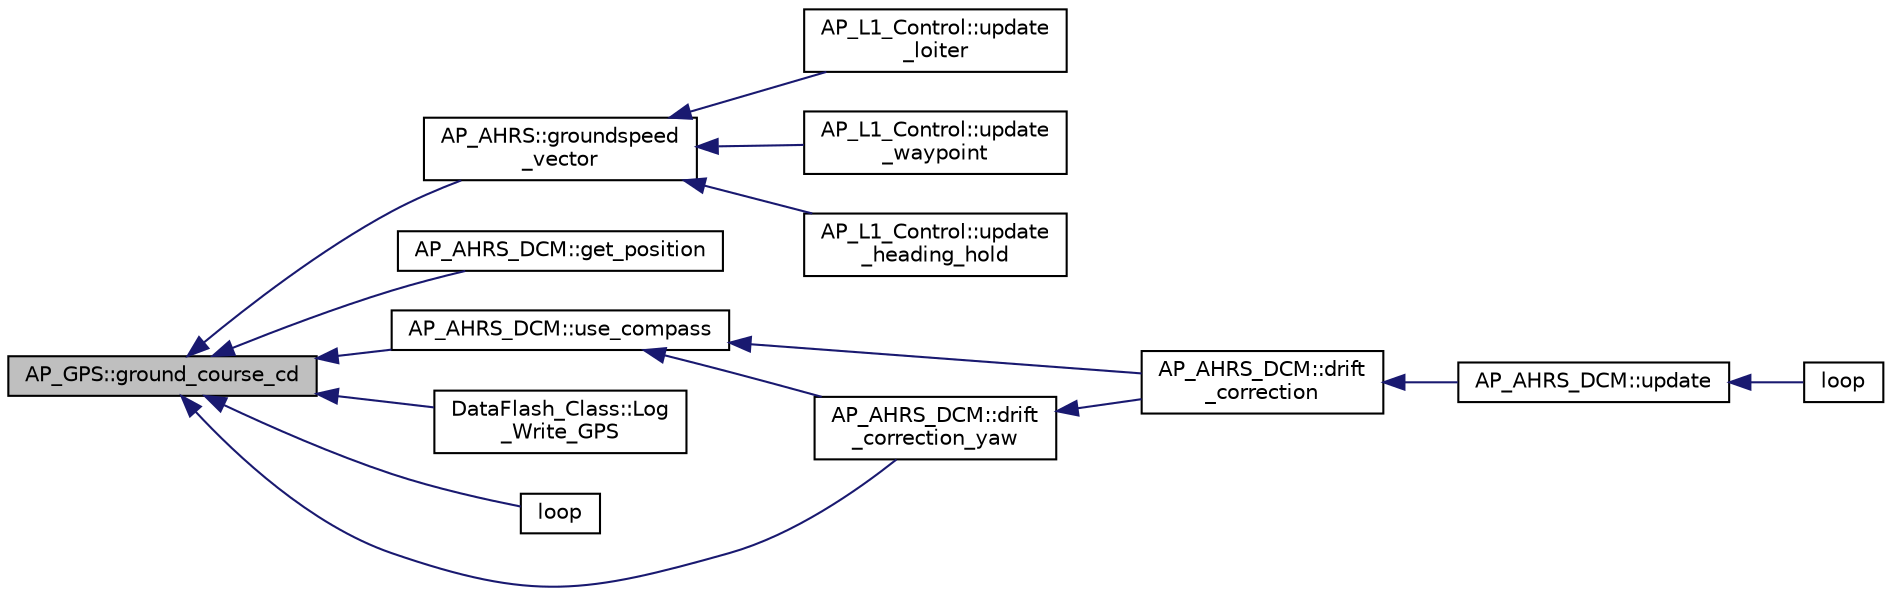 digraph "AP_GPS::ground_course_cd"
{
 // INTERACTIVE_SVG=YES
  edge [fontname="Helvetica",fontsize="10",labelfontname="Helvetica",labelfontsize="10"];
  node [fontname="Helvetica",fontsize="10",shape=record];
  rankdir="LR";
  Node1 [label="AP_GPS::ground_course_cd",height=0.2,width=0.4,color="black", fillcolor="grey75", style="filled" fontcolor="black"];
  Node1 -> Node2 [dir="back",color="midnightblue",fontsize="10",style="solid",fontname="Helvetica"];
  Node2 [label="AP_AHRS_DCM::drift\l_correction_yaw",height=0.2,width=0.4,color="black", fillcolor="white", style="filled",URL="$classAP__AHRS__DCM.html#a101f2aaddcc7e97e690924d4e9d7a191"];
  Node2 -> Node3 [dir="back",color="midnightblue",fontsize="10",style="solid",fontname="Helvetica"];
  Node3 [label="AP_AHRS_DCM::drift\l_correction",height=0.2,width=0.4,color="black", fillcolor="white", style="filled",URL="$classAP__AHRS__DCM.html#a8c3304b59bc6a27f24c686985c100549"];
  Node3 -> Node4 [dir="back",color="midnightblue",fontsize="10",style="solid",fontname="Helvetica"];
  Node4 [label="AP_AHRS_DCM::update",height=0.2,width=0.4,color="black", fillcolor="white", style="filled",URL="$classAP__AHRS__DCM.html#a6bf59b99999767fdbf4dfd363bc51bfd"];
  Node4 -> Node5 [dir="back",color="midnightblue",fontsize="10",style="solid",fontname="Helvetica"];
  Node5 [label="loop",height=0.2,width=0.4,color="black", fillcolor="white", style="filled",URL="$AHRS__Test_8pde.html#a0b33edabd7f1c4e4a0bf32c67269be2f"];
  Node1 -> Node6 [dir="back",color="midnightblue",fontsize="10",style="solid",fontname="Helvetica"];
  Node6 [label="AP_AHRS_DCM::get_position",height=0.2,width=0.4,color="black", fillcolor="white", style="filled",URL="$classAP__AHRS__DCM.html#ac8f908b8d8551b3201a104d03a5c31b7"];
  Node1 -> Node7 [dir="back",color="midnightblue",fontsize="10",style="solid",fontname="Helvetica"];
  Node7 [label="AP_AHRS::groundspeed\l_vector",height=0.2,width=0.4,color="black", fillcolor="white", style="filled",URL="$classAP__AHRS.html#aa2fd48ce0265df723cc8d05bb2150749"];
  Node7 -> Node8 [dir="back",color="midnightblue",fontsize="10",style="solid",fontname="Helvetica"];
  Node8 [label="AP_L1_Control::update\l_heading_hold",height=0.2,width=0.4,color="black", fillcolor="white", style="filled",URL="$classAP__L1__Control.html#aac848632dc59271619005127e22e374d"];
  Node7 -> Node9 [dir="back",color="midnightblue",fontsize="10",style="solid",fontname="Helvetica"];
  Node9 [label="AP_L1_Control::update\l_loiter",height=0.2,width=0.4,color="black", fillcolor="white", style="filled",URL="$classAP__L1__Control.html#acc0860ec530ec9c9bec50a5701bb709e"];
  Node7 -> Node10 [dir="back",color="midnightblue",fontsize="10",style="solid",fontname="Helvetica"];
  Node10 [label="AP_L1_Control::update\l_waypoint",height=0.2,width=0.4,color="black", fillcolor="white", style="filled",URL="$classAP__L1__Control.html#a9052f01ea019fb51432d3104cce0b6e8"];
  Node1 -> Node11 [dir="back",color="midnightblue",fontsize="10",style="solid",fontname="Helvetica"];
  Node11 [label="DataFlash_Class::Log\l_Write_GPS",height=0.2,width=0.4,color="black", fillcolor="white", style="filled",URL="$classDataFlash__Class.html#a99edf88e150050fa323babcd07954c34"];
  Node1 -> Node12 [dir="back",color="midnightblue",fontsize="10",style="solid",fontname="Helvetica"];
  Node12 [label="loop",height=0.2,width=0.4,color="black", fillcolor="white", style="filled",URL="$GPS__AUTO__test_8pde.html#afe461d27b9c48d5921c00d521181f12f"];
  Node1 -> Node13 [dir="back",color="midnightblue",fontsize="10",style="solid",fontname="Helvetica"];
  Node13 [label="AP_AHRS_DCM::use_compass",height=0.2,width=0.4,color="black", fillcolor="white", style="filled",URL="$classAP__AHRS__DCM.html#aa257c8f0d20ec0bd05d68c684c5b5f8a"];
  Node13 -> Node3 [dir="back",color="midnightblue",fontsize="10",style="solid",fontname="Helvetica"];
  Node13 -> Node2 [dir="back",color="midnightblue",fontsize="10",style="solid",fontname="Helvetica"];
}
